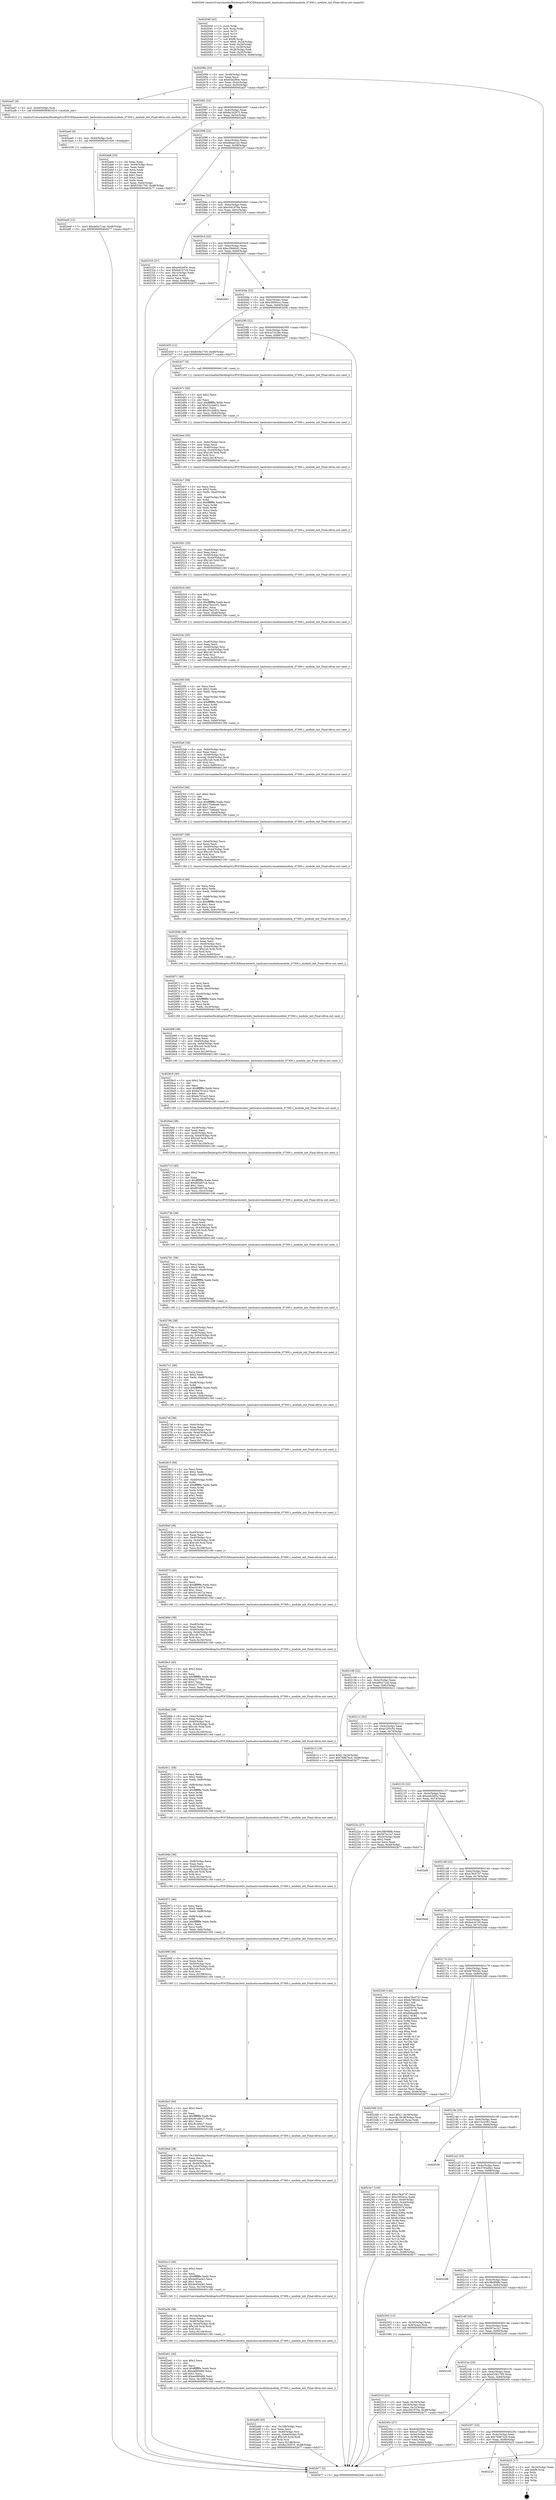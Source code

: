 digraph "0x402040" {
  label = "0x402040 (/mnt/c/Users/mathe/Desktop/tcc/POCII/binaries/extr_hashcatsrcmodulesmodule_07300.c_module_init_Final-ollvm.out::main(0))"
  labelloc = "t"
  node[shape=record]

  Entry [label="",width=0.3,height=0.3,shape=circle,fillcolor=black,style=filled]
  "0x40206b" [label="{
     0x40206b [23]\l
     | [instrs]\l
     &nbsp;&nbsp;0x40206b \<+3\>: mov -0x48(%rbp),%eax\l
     &nbsp;&nbsp;0x40206e \<+2\>: mov %eax,%ecx\l
     &nbsp;&nbsp;0x402070 \<+6\>: sub $0x83d2f94c,%ecx\l
     &nbsp;&nbsp;0x402076 \<+3\>: mov %eax,-0x4c(%rbp)\l
     &nbsp;&nbsp;0x402079 \<+3\>: mov %ecx,-0x50(%rbp)\l
     &nbsp;&nbsp;0x40207c \<+6\>: je 0000000000402ad7 \<main+0xa97\>\l
  }"]
  "0x402ad7" [label="{
     0x402ad7 [9]\l
     | [instrs]\l
     &nbsp;&nbsp;0x402ad7 \<+4\>: mov -0x40(%rbp),%rdi\l
     &nbsp;&nbsp;0x402adb \<+5\>: call 0000000000401610 \<module_init\>\l
     | [calls]\l
     &nbsp;&nbsp;0x401610 \{1\} (/mnt/c/Users/mathe/Desktop/tcc/POCII/binaries/extr_hashcatsrcmodulesmodule_07300.c_module_init_Final-ollvm.out::module_init)\l
  }"]
  "0x402082" [label="{
     0x402082 [22]\l
     | [instrs]\l
     &nbsp;&nbsp;0x402082 \<+5\>: jmp 0000000000402087 \<main+0x47\>\l
     &nbsp;&nbsp;0x402087 \<+3\>: mov -0x4c(%rbp),%eax\l
     &nbsp;&nbsp;0x40208a \<+5\>: sub $0x8a192975,%eax\l
     &nbsp;&nbsp;0x40208f \<+3\>: mov %eax,-0x54(%rbp)\l
     &nbsp;&nbsp;0x402092 \<+6\>: je 0000000000402ab6 \<main+0xa76\>\l
  }"]
  Exit [label="",width=0.3,height=0.3,shape=circle,fillcolor=black,style=filled,peripheries=2]
  "0x402ab6" [label="{
     0x402ab6 [33]\l
     | [instrs]\l
     &nbsp;&nbsp;0x402ab6 \<+2\>: xor %eax,%eax\l
     &nbsp;&nbsp;0x402ab8 \<+3\>: mov -0x44(%rbp),%ecx\l
     &nbsp;&nbsp;0x402abb \<+2\>: mov %eax,%edx\l
     &nbsp;&nbsp;0x402abd \<+2\>: sub %ecx,%edx\l
     &nbsp;&nbsp;0x402abf \<+2\>: mov %eax,%ecx\l
     &nbsp;&nbsp;0x402ac1 \<+3\>: sub $0x1,%ecx\l
     &nbsp;&nbsp;0x402ac4 \<+2\>: add %ecx,%edx\l
     &nbsp;&nbsp;0x402ac6 \<+2\>: sub %edx,%eax\l
     &nbsp;&nbsp;0x402ac8 \<+3\>: mov %eax,-0x44(%rbp)\l
     &nbsp;&nbsp;0x402acb \<+7\>: movl $0x633b1705,-0x48(%rbp)\l
     &nbsp;&nbsp;0x402ad2 \<+5\>: jmp 0000000000402b77 \<main+0xb37\>\l
  }"]
  "0x402098" [label="{
     0x402098 [22]\l
     | [instrs]\l
     &nbsp;&nbsp;0x402098 \<+5\>: jmp 000000000040209d \<main+0x5d\>\l
     &nbsp;&nbsp;0x40209d \<+3\>: mov -0x4c(%rbp),%eax\l
     &nbsp;&nbsp;0x4020a0 \<+5\>: sub $0xbbeae1e2,%eax\l
     &nbsp;&nbsp;0x4020a5 \<+3\>: mov %eax,-0x58(%rbp)\l
     &nbsp;&nbsp;0x4020a8 \<+6\>: je 00000000004022f7 \<main+0x2b7\>\l
  }"]
  "0x402220" [label="{
     0x402220\l
  }", style=dashed]
  "0x4022f7" [label="{
     0x4022f7\l
  }", style=dashed]
  "0x4020ae" [label="{
     0x4020ae [22]\l
     | [instrs]\l
     &nbsp;&nbsp;0x4020ae \<+5\>: jmp 00000000004020b3 \<main+0x73\>\l
     &nbsp;&nbsp;0x4020b3 \<+3\>: mov -0x4c(%rbp),%eax\l
     &nbsp;&nbsp;0x4020b6 \<+5\>: sub $0xc0d1976a,%eax\l
     &nbsp;&nbsp;0x4020bb \<+3\>: mov %eax,-0x5c(%rbp)\l
     &nbsp;&nbsp;0x4020be \<+6\>: je 0000000000402325 \<main+0x2e5\>\l
  }"]
  "0x402b25" [label="{
     0x402b25 [17]\l
     | [instrs]\l
     &nbsp;&nbsp;0x402b25 \<+3\>: mov -0x24(%rbp),%eax\l
     &nbsp;&nbsp;0x402b28 \<+7\>: add $0xf8,%rsp\l
     &nbsp;&nbsp;0x402b2f \<+1\>: pop %rbx\l
     &nbsp;&nbsp;0x402b30 \<+2\>: pop %r14\l
     &nbsp;&nbsp;0x402b32 \<+2\>: pop %r15\l
     &nbsp;&nbsp;0x402b34 \<+1\>: pop %rbp\l
     &nbsp;&nbsp;0x402b35 \<+1\>: ret\l
  }"]
  "0x402325" [label="{
     0x402325 [27]\l
     | [instrs]\l
     &nbsp;&nbsp;0x402325 \<+5\>: mov $0xe442ef3c,%eax\l
     &nbsp;&nbsp;0x40232a \<+5\>: mov $0xfa41b7c9,%ecx\l
     &nbsp;&nbsp;0x40232f \<+3\>: mov -0x1c(%rbp),%edx\l
     &nbsp;&nbsp;0x402332 \<+3\>: cmp $0x0,%edx\l
     &nbsp;&nbsp;0x402335 \<+3\>: cmove %ecx,%eax\l
     &nbsp;&nbsp;0x402338 \<+3\>: mov %eax,-0x48(%rbp)\l
     &nbsp;&nbsp;0x40233b \<+5\>: jmp 0000000000402b77 \<main+0xb37\>\l
  }"]
  "0x4020c4" [label="{
     0x4020c4 [22]\l
     | [instrs]\l
     &nbsp;&nbsp;0x4020c4 \<+5\>: jmp 00000000004020c9 \<main+0x89\>\l
     &nbsp;&nbsp;0x4020c9 \<+3\>: mov -0x4c(%rbp),%eax\l
     &nbsp;&nbsp;0x4020cc \<+5\>: sub $0xc29de0d1,%eax\l
     &nbsp;&nbsp;0x4020d1 \<+3\>: mov %eax,-0x60(%rbp)\l
     &nbsp;&nbsp;0x4020d4 \<+6\>: je 0000000000402b01 \<main+0xac1\>\l
  }"]
  "0x402ae9" [label="{
     0x402ae9 [12]\l
     | [instrs]\l
     &nbsp;&nbsp;0x402ae9 \<+7\>: movl $0xdd5a71ed,-0x48(%rbp)\l
     &nbsp;&nbsp;0x402af0 \<+5\>: jmp 0000000000402b77 \<main+0xb37\>\l
  }"]
  "0x402b01" [label="{
     0x402b01\l
  }", style=dashed]
  "0x4020da" [label="{
     0x4020da [22]\l
     | [instrs]\l
     &nbsp;&nbsp;0x4020da \<+5\>: jmp 00000000004020df \<main+0x9f\>\l
     &nbsp;&nbsp;0x4020df \<+3\>: mov -0x4c(%rbp),%eax\l
     &nbsp;&nbsp;0x4020e2 \<+5\>: sub $0xc5950ccc,%eax\l
     &nbsp;&nbsp;0x4020e7 \<+3\>: mov %eax,-0x64(%rbp)\l
     &nbsp;&nbsp;0x4020ea \<+6\>: je 0000000000402450 \<main+0x410\>\l
  }"]
  "0x402ae0" [label="{
     0x402ae0 [9]\l
     | [instrs]\l
     &nbsp;&nbsp;0x402ae0 \<+4\>: mov -0x40(%rbp),%rdi\l
     &nbsp;&nbsp;0x402ae4 \<+5\>: call 0000000000401030 \<free@plt\>\l
     | [calls]\l
     &nbsp;&nbsp;0x401030 \{1\} (unknown)\l
  }"]
  "0x402450" [label="{
     0x402450 [12]\l
     | [instrs]\l
     &nbsp;&nbsp;0x402450 \<+7\>: movl $0x633b1705,-0x48(%rbp)\l
     &nbsp;&nbsp;0x402457 \<+5\>: jmp 0000000000402b77 \<main+0xb37\>\l
  }"]
  "0x4020f0" [label="{
     0x4020f0 [22]\l
     | [instrs]\l
     &nbsp;&nbsp;0x4020f0 \<+5\>: jmp 00000000004020f5 \<main+0xb5\>\l
     &nbsp;&nbsp;0x4020f5 \<+3\>: mov -0x4c(%rbp),%eax\l
     &nbsp;&nbsp;0x4020f8 \<+5\>: sub $0xca72228c,%eax\l
     &nbsp;&nbsp;0x4020fd \<+3\>: mov %eax,-0x68(%rbp)\l
     &nbsp;&nbsp;0x402100 \<+6\>: je 0000000000402477 \<main+0x437\>\l
  }"]
  "0x402a89" [label="{
     0x402a89 [45]\l
     | [instrs]\l
     &nbsp;&nbsp;0x402a89 \<+6\>: mov -0x108(%rbp),%ecx\l
     &nbsp;&nbsp;0x402a8f \<+3\>: imul %eax,%ecx\l
     &nbsp;&nbsp;0x402a92 \<+4\>: mov -0x40(%rbp),%rsi\l
     &nbsp;&nbsp;0x402a96 \<+4\>: movslq -0x44(%rbp),%rdi\l
     &nbsp;&nbsp;0x402a9a \<+7\>: imul $0x1e0,%rdi,%rdi\l
     &nbsp;&nbsp;0x402aa1 \<+3\>: add %rdi,%rsi\l
     &nbsp;&nbsp;0x402aa4 \<+6\>: mov %ecx,0x1d8(%rsi)\l
     &nbsp;&nbsp;0x402aaa \<+7\>: movl $0x8a192975,-0x48(%rbp)\l
     &nbsp;&nbsp;0x402ab1 \<+5\>: jmp 0000000000402b77 \<main+0xb37\>\l
  }"]
  "0x402477" [label="{
     0x402477 [5]\l
     | [instrs]\l
     &nbsp;&nbsp;0x402477 \<+5\>: call 0000000000401160 \<next_i\>\l
     | [calls]\l
     &nbsp;&nbsp;0x401160 \{1\} (/mnt/c/Users/mathe/Desktop/tcc/POCII/binaries/extr_hashcatsrcmodulesmodule_07300.c_module_init_Final-ollvm.out::next_i)\l
  }"]
  "0x402106" [label="{
     0x402106 [22]\l
     | [instrs]\l
     &nbsp;&nbsp;0x402106 \<+5\>: jmp 000000000040210b \<main+0xcb\>\l
     &nbsp;&nbsp;0x40210b \<+3\>: mov -0x4c(%rbp),%eax\l
     &nbsp;&nbsp;0x40210e \<+5\>: sub $0xdd5a71ed,%eax\l
     &nbsp;&nbsp;0x402113 \<+3\>: mov %eax,-0x6c(%rbp)\l
     &nbsp;&nbsp;0x402116 \<+6\>: je 0000000000402b12 \<main+0xad2\>\l
  }"]
  "0x402a61" [label="{
     0x402a61 [40]\l
     | [instrs]\l
     &nbsp;&nbsp;0x402a61 \<+5\>: mov $0x2,%ecx\l
     &nbsp;&nbsp;0x402a66 \<+1\>: cltd\l
     &nbsp;&nbsp;0x402a67 \<+2\>: idiv %ecx\l
     &nbsp;&nbsp;0x402a69 \<+6\>: imul $0xfffffffe,%edx,%ecx\l
     &nbsp;&nbsp;0x402a6f \<+6\>: sub $0xea960d6b,%ecx\l
     &nbsp;&nbsp;0x402a75 \<+3\>: add $0x1,%ecx\l
     &nbsp;&nbsp;0x402a78 \<+6\>: add $0xea960d6b,%ecx\l
     &nbsp;&nbsp;0x402a7e \<+6\>: mov %ecx,-0x108(%rbp)\l
     &nbsp;&nbsp;0x402a84 \<+5\>: call 0000000000401160 \<next_i\>\l
     | [calls]\l
     &nbsp;&nbsp;0x401160 \{1\} (/mnt/c/Users/mathe/Desktop/tcc/POCII/binaries/extr_hashcatsrcmodulesmodule_07300.c_module_init_Final-ollvm.out::next_i)\l
  }"]
  "0x402b12" [label="{
     0x402b12 [19]\l
     | [instrs]\l
     &nbsp;&nbsp;0x402b12 \<+7\>: movl $0x0,-0x24(%rbp)\l
     &nbsp;&nbsp;0x402b19 \<+7\>: movl $0x76967ec9,-0x48(%rbp)\l
     &nbsp;&nbsp;0x402b20 \<+5\>: jmp 0000000000402b77 \<main+0xb37\>\l
  }"]
  "0x40211c" [label="{
     0x40211c [22]\l
     | [instrs]\l
     &nbsp;&nbsp;0x40211c \<+5\>: jmp 0000000000402121 \<main+0xe1\>\l
     &nbsp;&nbsp;0x402121 \<+3\>: mov -0x4c(%rbp),%eax\l
     &nbsp;&nbsp;0x402124 \<+5\>: sub $0xe32f3c54,%eax\l
     &nbsp;&nbsp;0x402129 \<+3\>: mov %eax,-0x70(%rbp)\l
     &nbsp;&nbsp;0x40212c \<+6\>: je 000000000040222a \<main+0x1ea\>\l
  }"]
  "0x402a3b" [label="{
     0x402a3b [38]\l
     | [instrs]\l
     &nbsp;&nbsp;0x402a3b \<+6\>: mov -0x104(%rbp),%ecx\l
     &nbsp;&nbsp;0x402a41 \<+3\>: imul %eax,%ecx\l
     &nbsp;&nbsp;0x402a44 \<+4\>: mov -0x40(%rbp),%rsi\l
     &nbsp;&nbsp;0x402a48 \<+4\>: movslq -0x44(%rbp),%rdi\l
     &nbsp;&nbsp;0x402a4c \<+7\>: imul $0x1e0,%rdi,%rdi\l
     &nbsp;&nbsp;0x402a53 \<+3\>: add %rdi,%rsi\l
     &nbsp;&nbsp;0x402a56 \<+6\>: mov %ecx,0x1d4(%rsi)\l
     &nbsp;&nbsp;0x402a5c \<+5\>: call 0000000000401160 \<next_i\>\l
     | [calls]\l
     &nbsp;&nbsp;0x401160 \{1\} (/mnt/c/Users/mathe/Desktop/tcc/POCII/binaries/extr_hashcatsrcmodulesmodule_07300.c_module_init_Final-ollvm.out::next_i)\l
  }"]
  "0x40222a" [label="{
     0x40222a [27]\l
     | [instrs]\l
     &nbsp;&nbsp;0x40222a \<+5\>: mov $0x3fb09fdb,%eax\l
     &nbsp;&nbsp;0x40222f \<+5\>: mov $0x597ac1a7,%ecx\l
     &nbsp;&nbsp;0x402234 \<+3\>: mov -0x20(%rbp),%edx\l
     &nbsp;&nbsp;0x402237 \<+3\>: cmp $0x2,%edx\l
     &nbsp;&nbsp;0x40223a \<+3\>: cmovne %ecx,%eax\l
     &nbsp;&nbsp;0x40223d \<+3\>: mov %eax,-0x48(%rbp)\l
     &nbsp;&nbsp;0x402240 \<+5\>: jmp 0000000000402b77 \<main+0xb37\>\l
  }"]
  "0x402132" [label="{
     0x402132 [22]\l
     | [instrs]\l
     &nbsp;&nbsp;0x402132 \<+5\>: jmp 0000000000402137 \<main+0xf7\>\l
     &nbsp;&nbsp;0x402137 \<+3\>: mov -0x4c(%rbp),%eax\l
     &nbsp;&nbsp;0x40213a \<+5\>: sub $0xe442ef3c,%eax\l
     &nbsp;&nbsp;0x40213f \<+3\>: mov %eax,-0x74(%rbp)\l
     &nbsp;&nbsp;0x402142 \<+6\>: je 0000000000402af5 \<main+0xab5\>\l
  }"]
  "0x402b77" [label="{
     0x402b77 [5]\l
     | [instrs]\l
     &nbsp;&nbsp;0x402b77 \<+5\>: jmp 000000000040206b \<main+0x2b\>\l
  }"]
  "0x402040" [label="{
     0x402040 [43]\l
     | [instrs]\l
     &nbsp;&nbsp;0x402040 \<+1\>: push %rbp\l
     &nbsp;&nbsp;0x402041 \<+3\>: mov %rsp,%rbp\l
     &nbsp;&nbsp;0x402044 \<+2\>: push %r15\l
     &nbsp;&nbsp;0x402046 \<+2\>: push %r14\l
     &nbsp;&nbsp;0x402048 \<+1\>: push %rbx\l
     &nbsp;&nbsp;0x402049 \<+7\>: sub $0xf8,%rsp\l
     &nbsp;&nbsp;0x402050 \<+7\>: movl $0x0,-0x24(%rbp)\l
     &nbsp;&nbsp;0x402057 \<+3\>: mov %edi,-0x28(%rbp)\l
     &nbsp;&nbsp;0x40205a \<+4\>: mov %rsi,-0x30(%rbp)\l
     &nbsp;&nbsp;0x40205e \<+3\>: mov -0x28(%rbp),%edi\l
     &nbsp;&nbsp;0x402061 \<+3\>: mov %edi,-0x20(%rbp)\l
     &nbsp;&nbsp;0x402064 \<+7\>: movl $0xe32f3c54,-0x48(%rbp)\l
  }"]
  "0x402a13" [label="{
     0x402a13 [40]\l
     | [instrs]\l
     &nbsp;&nbsp;0x402a13 \<+5\>: mov $0x2,%ecx\l
     &nbsp;&nbsp;0x402a18 \<+1\>: cltd\l
     &nbsp;&nbsp;0x402a19 \<+2\>: idiv %ecx\l
     &nbsp;&nbsp;0x402a1b \<+6\>: imul $0xfffffffe,%edx,%ecx\l
     &nbsp;&nbsp;0x402a21 \<+6\>: sub $0x4e93ad43,%ecx\l
     &nbsp;&nbsp;0x402a27 \<+3\>: add $0x1,%ecx\l
     &nbsp;&nbsp;0x402a2a \<+6\>: add $0x4e93ad43,%ecx\l
     &nbsp;&nbsp;0x402a30 \<+6\>: mov %ecx,-0x104(%rbp)\l
     &nbsp;&nbsp;0x402a36 \<+5\>: call 0000000000401160 \<next_i\>\l
     | [calls]\l
     &nbsp;&nbsp;0x401160 \{1\} (/mnt/c/Users/mathe/Desktop/tcc/POCII/binaries/extr_hashcatsrcmodulesmodule_07300.c_module_init_Final-ollvm.out::next_i)\l
  }"]
  "0x402af5" [label="{
     0x402af5\l
  }", style=dashed]
  "0x402148" [label="{
     0x402148 [22]\l
     | [instrs]\l
     &nbsp;&nbsp;0x402148 \<+5\>: jmp 000000000040214d \<main+0x10d\>\l
     &nbsp;&nbsp;0x40214d \<+3\>: mov -0x4c(%rbp),%eax\l
     &nbsp;&nbsp;0x402150 \<+5\>: sub $0xe78c0747,%eax\l
     &nbsp;&nbsp;0x402155 \<+3\>: mov %eax,-0x78(%rbp)\l
     &nbsp;&nbsp;0x402158 \<+6\>: je 0000000000402b4e \<main+0xb0e\>\l
  }"]
  "0x4029ed" [label="{
     0x4029ed [38]\l
     | [instrs]\l
     &nbsp;&nbsp;0x4029ed \<+6\>: mov -0x100(%rbp),%ecx\l
     &nbsp;&nbsp;0x4029f3 \<+3\>: imul %eax,%ecx\l
     &nbsp;&nbsp;0x4029f6 \<+4\>: mov -0x40(%rbp),%rsi\l
     &nbsp;&nbsp;0x4029fa \<+4\>: movslq -0x44(%rbp),%rdi\l
     &nbsp;&nbsp;0x4029fe \<+7\>: imul $0x1e0,%rdi,%rdi\l
     &nbsp;&nbsp;0x402a05 \<+3\>: add %rdi,%rsi\l
     &nbsp;&nbsp;0x402a08 \<+6\>: mov %ecx,0x1d0(%rsi)\l
     &nbsp;&nbsp;0x402a0e \<+5\>: call 0000000000401160 \<next_i\>\l
     | [calls]\l
     &nbsp;&nbsp;0x401160 \{1\} (/mnt/c/Users/mathe/Desktop/tcc/POCII/binaries/extr_hashcatsrcmodulesmodule_07300.c_module_init_Final-ollvm.out::next_i)\l
  }"]
  "0x402b4e" [label="{
     0x402b4e\l
  }", style=dashed]
  "0x40215e" [label="{
     0x40215e [22]\l
     | [instrs]\l
     &nbsp;&nbsp;0x40215e \<+5\>: jmp 0000000000402163 \<main+0x123\>\l
     &nbsp;&nbsp;0x402163 \<+3\>: mov -0x4c(%rbp),%eax\l
     &nbsp;&nbsp;0x402166 \<+5\>: sub $0xfa41b7c9,%eax\l
     &nbsp;&nbsp;0x40216b \<+3\>: mov %eax,-0x7c(%rbp)\l
     &nbsp;&nbsp;0x40216e \<+6\>: je 0000000000402340 \<main+0x300\>\l
  }"]
  "0x4029c5" [label="{
     0x4029c5 [40]\l
     | [instrs]\l
     &nbsp;&nbsp;0x4029c5 \<+5\>: mov $0x2,%ecx\l
     &nbsp;&nbsp;0x4029ca \<+1\>: cltd\l
     &nbsp;&nbsp;0x4029cb \<+2\>: idiv %ecx\l
     &nbsp;&nbsp;0x4029cd \<+6\>: imul $0xfffffffe,%edx,%ecx\l
     &nbsp;&nbsp;0x4029d3 \<+6\>: add $0xc81e8427,%ecx\l
     &nbsp;&nbsp;0x4029d9 \<+3\>: add $0x1,%ecx\l
     &nbsp;&nbsp;0x4029dc \<+6\>: sub $0xc81e8427,%ecx\l
     &nbsp;&nbsp;0x4029e2 \<+6\>: mov %ecx,-0x100(%rbp)\l
     &nbsp;&nbsp;0x4029e8 \<+5\>: call 0000000000401160 \<next_i\>\l
     | [calls]\l
     &nbsp;&nbsp;0x401160 \{1\} (/mnt/c/Users/mathe/Desktop/tcc/POCII/binaries/extr_hashcatsrcmodulesmodule_07300.c_module_init_Final-ollvm.out::next_i)\l
  }"]
  "0x402340" [label="{
     0x402340 [144]\l
     | [instrs]\l
     &nbsp;&nbsp;0x402340 \<+5\>: mov $0xe78c0747,%eax\l
     &nbsp;&nbsp;0x402345 \<+5\>: mov $0xfa7902d2,%ecx\l
     &nbsp;&nbsp;0x40234a \<+2\>: mov $0x1,%dl\l
     &nbsp;&nbsp;0x40234c \<+7\>: mov 0x4050ac,%esi\l
     &nbsp;&nbsp;0x402353 \<+7\>: mov 0x405074,%edi\l
     &nbsp;&nbsp;0x40235a \<+3\>: mov %esi,%r8d\l
     &nbsp;&nbsp;0x40235d \<+7\>: sub $0xfddaad80,%r8d\l
     &nbsp;&nbsp;0x402364 \<+4\>: sub $0x1,%r8d\l
     &nbsp;&nbsp;0x402368 \<+7\>: add $0xfddaad80,%r8d\l
     &nbsp;&nbsp;0x40236f \<+4\>: imul %r8d,%esi\l
     &nbsp;&nbsp;0x402373 \<+3\>: and $0x1,%esi\l
     &nbsp;&nbsp;0x402376 \<+3\>: cmp $0x0,%esi\l
     &nbsp;&nbsp;0x402379 \<+4\>: sete %r9b\l
     &nbsp;&nbsp;0x40237d \<+3\>: cmp $0xa,%edi\l
     &nbsp;&nbsp;0x402380 \<+4\>: setl %r10b\l
     &nbsp;&nbsp;0x402384 \<+3\>: mov %r9b,%r11b\l
     &nbsp;&nbsp;0x402387 \<+4\>: xor $0xff,%r11b\l
     &nbsp;&nbsp;0x40238b \<+3\>: mov %r10b,%bl\l
     &nbsp;&nbsp;0x40238e \<+3\>: xor $0xff,%bl\l
     &nbsp;&nbsp;0x402391 \<+3\>: xor $0x0,%dl\l
     &nbsp;&nbsp;0x402394 \<+3\>: mov %r11b,%r14b\l
     &nbsp;&nbsp;0x402397 \<+4\>: and $0x0,%r14b\l
     &nbsp;&nbsp;0x40239b \<+3\>: and %dl,%r9b\l
     &nbsp;&nbsp;0x40239e \<+3\>: mov %bl,%r15b\l
     &nbsp;&nbsp;0x4023a1 \<+4\>: and $0x0,%r15b\l
     &nbsp;&nbsp;0x4023a5 \<+3\>: and %dl,%r10b\l
     &nbsp;&nbsp;0x4023a8 \<+3\>: or %r9b,%r14b\l
     &nbsp;&nbsp;0x4023ab \<+3\>: or %r10b,%r15b\l
     &nbsp;&nbsp;0x4023ae \<+3\>: xor %r15b,%r14b\l
     &nbsp;&nbsp;0x4023b1 \<+3\>: or %bl,%r11b\l
     &nbsp;&nbsp;0x4023b4 \<+4\>: xor $0xff,%r11b\l
     &nbsp;&nbsp;0x4023b8 \<+3\>: or $0x0,%dl\l
     &nbsp;&nbsp;0x4023bb \<+3\>: and %dl,%r11b\l
     &nbsp;&nbsp;0x4023be \<+3\>: or %r11b,%r14b\l
     &nbsp;&nbsp;0x4023c1 \<+4\>: test $0x1,%r14b\l
     &nbsp;&nbsp;0x4023c5 \<+3\>: cmovne %ecx,%eax\l
     &nbsp;&nbsp;0x4023c8 \<+3\>: mov %eax,-0x48(%rbp)\l
     &nbsp;&nbsp;0x4023cb \<+5\>: jmp 0000000000402b77 \<main+0xb37\>\l
  }"]
  "0x402174" [label="{
     0x402174 [22]\l
     | [instrs]\l
     &nbsp;&nbsp;0x402174 \<+5\>: jmp 0000000000402179 \<main+0x139\>\l
     &nbsp;&nbsp;0x402179 \<+3\>: mov -0x4c(%rbp),%eax\l
     &nbsp;&nbsp;0x40217c \<+5\>: sub $0xfa7902d2,%eax\l
     &nbsp;&nbsp;0x402181 \<+3\>: mov %eax,-0x80(%rbp)\l
     &nbsp;&nbsp;0x402184 \<+6\>: je 00000000004023d0 \<main+0x390\>\l
  }"]
  "0x40299f" [label="{
     0x40299f [38]\l
     | [instrs]\l
     &nbsp;&nbsp;0x40299f \<+6\>: mov -0xfc(%rbp),%ecx\l
     &nbsp;&nbsp;0x4029a5 \<+3\>: imul %eax,%ecx\l
     &nbsp;&nbsp;0x4029a8 \<+4\>: mov -0x40(%rbp),%rsi\l
     &nbsp;&nbsp;0x4029ac \<+4\>: movslq -0x44(%rbp),%rdi\l
     &nbsp;&nbsp;0x4029b0 \<+7\>: imul $0x1e0,%rdi,%rdi\l
     &nbsp;&nbsp;0x4029b7 \<+3\>: add %rdi,%rsi\l
     &nbsp;&nbsp;0x4029ba \<+6\>: mov %ecx,0x198(%rsi)\l
     &nbsp;&nbsp;0x4029c0 \<+5\>: call 0000000000401160 \<next_i\>\l
     | [calls]\l
     &nbsp;&nbsp;0x401160 \{1\} (/mnt/c/Users/mathe/Desktop/tcc/POCII/binaries/extr_hashcatsrcmodulesmodule_07300.c_module_init_Final-ollvm.out::next_i)\l
  }"]
  "0x4023d0" [label="{
     0x4023d0 [23]\l
     | [instrs]\l
     &nbsp;&nbsp;0x4023d0 \<+7\>: movl $0x1,-0x38(%rbp)\l
     &nbsp;&nbsp;0x4023d7 \<+4\>: movslq -0x38(%rbp),%rax\l
     &nbsp;&nbsp;0x4023db \<+7\>: imul $0x1e0,%rax,%rdi\l
     &nbsp;&nbsp;0x4023e2 \<+5\>: call 0000000000401050 \<malloc@plt\>\l
     | [calls]\l
     &nbsp;&nbsp;0x401050 \{1\} (unknown)\l
  }"]
  "0x40218a" [label="{
     0x40218a [25]\l
     | [instrs]\l
     &nbsp;&nbsp;0x40218a \<+5\>: jmp 000000000040218f \<main+0x14f\>\l
     &nbsp;&nbsp;0x40218f \<+3\>: mov -0x4c(%rbp),%eax\l
     &nbsp;&nbsp;0x402192 \<+5\>: sub $0x1524562,%eax\l
     &nbsp;&nbsp;0x402197 \<+6\>: mov %eax,-0x84(%rbp)\l
     &nbsp;&nbsp;0x40219d \<+6\>: je 0000000000402b36 \<main+0xaf6\>\l
  }"]
  "0x402971" [label="{
     0x402971 [46]\l
     | [instrs]\l
     &nbsp;&nbsp;0x402971 \<+2\>: xor %ecx,%ecx\l
     &nbsp;&nbsp;0x402973 \<+5\>: mov $0x2,%edx\l
     &nbsp;&nbsp;0x402978 \<+6\>: mov %edx,-0xf8(%rbp)\l
     &nbsp;&nbsp;0x40297e \<+1\>: cltd\l
     &nbsp;&nbsp;0x40297f \<+7\>: mov -0xf8(%rbp),%r8d\l
     &nbsp;&nbsp;0x402986 \<+3\>: idiv %r8d\l
     &nbsp;&nbsp;0x402989 \<+6\>: imul $0xfffffffe,%edx,%edx\l
     &nbsp;&nbsp;0x40298f \<+3\>: sub $0x1,%ecx\l
     &nbsp;&nbsp;0x402992 \<+2\>: sub %ecx,%edx\l
     &nbsp;&nbsp;0x402994 \<+6\>: mov %edx,-0xfc(%rbp)\l
     &nbsp;&nbsp;0x40299a \<+5\>: call 0000000000401160 \<next_i\>\l
     | [calls]\l
     &nbsp;&nbsp;0x401160 \{1\} (/mnt/c/Users/mathe/Desktop/tcc/POCII/binaries/extr_hashcatsrcmodulesmodule_07300.c_module_init_Final-ollvm.out::next_i)\l
  }"]
  "0x402b36" [label="{
     0x402b36\l
  }", style=dashed]
  "0x4021a3" [label="{
     0x4021a3 [25]\l
     | [instrs]\l
     &nbsp;&nbsp;0x4021a3 \<+5\>: jmp 00000000004021a8 \<main+0x168\>\l
     &nbsp;&nbsp;0x4021a8 \<+3\>: mov -0x4c(%rbp),%eax\l
     &nbsp;&nbsp;0x4021ab \<+5\>: sub $0x3793a9a1,%eax\l
     &nbsp;&nbsp;0x4021b0 \<+6\>: mov %eax,-0x88(%rbp)\l
     &nbsp;&nbsp;0x4021b6 \<+6\>: je 0000000000402298 \<main+0x258\>\l
  }"]
  "0x40294b" [label="{
     0x40294b [38]\l
     | [instrs]\l
     &nbsp;&nbsp;0x40294b \<+6\>: mov -0xf4(%rbp),%ecx\l
     &nbsp;&nbsp;0x402951 \<+3\>: imul %eax,%ecx\l
     &nbsp;&nbsp;0x402954 \<+4\>: mov -0x40(%rbp),%rsi\l
     &nbsp;&nbsp;0x402958 \<+4\>: movslq -0x44(%rbp),%rdi\l
     &nbsp;&nbsp;0x40295c \<+7\>: imul $0x1e0,%rdi,%rdi\l
     &nbsp;&nbsp;0x402963 \<+3\>: add %rdi,%rsi\l
     &nbsp;&nbsp;0x402966 \<+6\>: mov %ecx,0x194(%rsi)\l
     &nbsp;&nbsp;0x40296c \<+5\>: call 0000000000401160 \<next_i\>\l
     | [calls]\l
     &nbsp;&nbsp;0x401160 \{1\} (/mnt/c/Users/mathe/Desktop/tcc/POCII/binaries/extr_hashcatsrcmodulesmodule_07300.c_module_init_Final-ollvm.out::next_i)\l
  }"]
  "0x402298" [label="{
     0x402298\l
  }", style=dashed]
  "0x4021bc" [label="{
     0x4021bc [25]\l
     | [instrs]\l
     &nbsp;&nbsp;0x4021bc \<+5\>: jmp 00000000004021c1 \<main+0x181\>\l
     &nbsp;&nbsp;0x4021c1 \<+3\>: mov -0x4c(%rbp),%eax\l
     &nbsp;&nbsp;0x4021c4 \<+5\>: sub $0x3fb09fdb,%eax\l
     &nbsp;&nbsp;0x4021c9 \<+6\>: mov %eax,-0x8c(%rbp)\l
     &nbsp;&nbsp;0x4021cf \<+6\>: je 0000000000402303 \<main+0x2c3\>\l
  }"]
  "0x402911" [label="{
     0x402911 [58]\l
     | [instrs]\l
     &nbsp;&nbsp;0x402911 \<+2\>: xor %ecx,%ecx\l
     &nbsp;&nbsp;0x402913 \<+5\>: mov $0x2,%edx\l
     &nbsp;&nbsp;0x402918 \<+6\>: mov %edx,-0xf0(%rbp)\l
     &nbsp;&nbsp;0x40291e \<+1\>: cltd\l
     &nbsp;&nbsp;0x40291f \<+7\>: mov -0xf0(%rbp),%r8d\l
     &nbsp;&nbsp;0x402926 \<+3\>: idiv %r8d\l
     &nbsp;&nbsp;0x402929 \<+6\>: imul $0xfffffffe,%edx,%edx\l
     &nbsp;&nbsp;0x40292f \<+3\>: mov %ecx,%r9d\l
     &nbsp;&nbsp;0x402932 \<+3\>: sub %edx,%r9d\l
     &nbsp;&nbsp;0x402935 \<+2\>: mov %ecx,%edx\l
     &nbsp;&nbsp;0x402937 \<+3\>: sub $0x1,%edx\l
     &nbsp;&nbsp;0x40293a \<+3\>: add %edx,%r9d\l
     &nbsp;&nbsp;0x40293d \<+3\>: sub %r9d,%ecx\l
     &nbsp;&nbsp;0x402940 \<+6\>: mov %ecx,-0xf4(%rbp)\l
     &nbsp;&nbsp;0x402946 \<+5\>: call 0000000000401160 \<next_i\>\l
     | [calls]\l
     &nbsp;&nbsp;0x401160 \{1\} (/mnt/c/Users/mathe/Desktop/tcc/POCII/binaries/extr_hashcatsrcmodulesmodule_07300.c_module_init_Final-ollvm.out::next_i)\l
  }"]
  "0x402303" [label="{
     0x402303 [13]\l
     | [instrs]\l
     &nbsp;&nbsp;0x402303 \<+4\>: mov -0x30(%rbp),%rax\l
     &nbsp;&nbsp;0x402307 \<+4\>: mov 0x8(%rax),%rdi\l
     &nbsp;&nbsp;0x40230b \<+5\>: call 0000000000401060 \<atoi@plt\>\l
     | [calls]\l
     &nbsp;&nbsp;0x401060 \{1\} (unknown)\l
  }"]
  "0x4021d5" [label="{
     0x4021d5 [25]\l
     | [instrs]\l
     &nbsp;&nbsp;0x4021d5 \<+5\>: jmp 00000000004021da \<main+0x19a\>\l
     &nbsp;&nbsp;0x4021da \<+3\>: mov -0x4c(%rbp),%eax\l
     &nbsp;&nbsp;0x4021dd \<+5\>: sub $0x597ac1a7,%eax\l
     &nbsp;&nbsp;0x4021e2 \<+6\>: mov %eax,-0x90(%rbp)\l
     &nbsp;&nbsp;0x4021e8 \<+6\>: je 0000000000402245 \<main+0x205\>\l
  }"]
  "0x402310" [label="{
     0x402310 [21]\l
     | [instrs]\l
     &nbsp;&nbsp;0x402310 \<+3\>: mov %eax,-0x34(%rbp)\l
     &nbsp;&nbsp;0x402313 \<+3\>: mov -0x34(%rbp),%eax\l
     &nbsp;&nbsp;0x402316 \<+3\>: mov %eax,-0x1c(%rbp)\l
     &nbsp;&nbsp;0x402319 \<+7\>: movl $0xc0d1976a,-0x48(%rbp)\l
     &nbsp;&nbsp;0x402320 \<+5\>: jmp 0000000000402b77 \<main+0xb37\>\l
  }"]
  "0x4023e7" [label="{
     0x4023e7 [105]\l
     | [instrs]\l
     &nbsp;&nbsp;0x4023e7 \<+5\>: mov $0xe78c0747,%ecx\l
     &nbsp;&nbsp;0x4023ec \<+5\>: mov $0xc5950ccc,%edx\l
     &nbsp;&nbsp;0x4023f1 \<+4\>: mov %rax,-0x40(%rbp)\l
     &nbsp;&nbsp;0x4023f5 \<+7\>: movl $0x0,-0x44(%rbp)\l
     &nbsp;&nbsp;0x4023fc \<+7\>: mov 0x4050ac,%esi\l
     &nbsp;&nbsp;0x402403 \<+8\>: mov 0x405074,%r8d\l
     &nbsp;&nbsp;0x40240b \<+3\>: mov %esi,%r9d\l
     &nbsp;&nbsp;0x40240e \<+7\>: add $0x8c23fea,%r9d\l
     &nbsp;&nbsp;0x402415 \<+4\>: sub $0x1,%r9d\l
     &nbsp;&nbsp;0x402419 \<+7\>: sub $0x8c23fea,%r9d\l
     &nbsp;&nbsp;0x402420 \<+4\>: imul %r9d,%esi\l
     &nbsp;&nbsp;0x402424 \<+3\>: and $0x1,%esi\l
     &nbsp;&nbsp;0x402427 \<+3\>: cmp $0x0,%esi\l
     &nbsp;&nbsp;0x40242a \<+4\>: sete %r10b\l
     &nbsp;&nbsp;0x40242e \<+4\>: cmp $0xa,%r8d\l
     &nbsp;&nbsp;0x402432 \<+4\>: setl %r11b\l
     &nbsp;&nbsp;0x402436 \<+3\>: mov %r10b,%bl\l
     &nbsp;&nbsp;0x402439 \<+3\>: and %r11b,%bl\l
     &nbsp;&nbsp;0x40243c \<+3\>: xor %r11b,%r10b\l
     &nbsp;&nbsp;0x40243f \<+3\>: or %r10b,%bl\l
     &nbsp;&nbsp;0x402442 \<+3\>: test $0x1,%bl\l
     &nbsp;&nbsp;0x402445 \<+3\>: cmovne %edx,%ecx\l
     &nbsp;&nbsp;0x402448 \<+3\>: mov %ecx,-0x48(%rbp)\l
     &nbsp;&nbsp;0x40244b \<+5\>: jmp 0000000000402b77 \<main+0xb37\>\l
  }"]
  "0x4028eb" [label="{
     0x4028eb [38]\l
     | [instrs]\l
     &nbsp;&nbsp;0x4028eb \<+6\>: mov -0xec(%rbp),%ecx\l
     &nbsp;&nbsp;0x4028f1 \<+3\>: imul %eax,%ecx\l
     &nbsp;&nbsp;0x4028f4 \<+4\>: mov -0x40(%rbp),%rsi\l
     &nbsp;&nbsp;0x4028f8 \<+4\>: movslq -0x44(%rbp),%rdi\l
     &nbsp;&nbsp;0x4028fc \<+7\>: imul $0x1e0,%rdi,%rdi\l
     &nbsp;&nbsp;0x402903 \<+3\>: add %rdi,%rsi\l
     &nbsp;&nbsp;0x402906 \<+6\>: mov %ecx,0x190(%rsi)\l
     &nbsp;&nbsp;0x40290c \<+5\>: call 0000000000401160 \<next_i\>\l
     | [calls]\l
     &nbsp;&nbsp;0x401160 \{1\} (/mnt/c/Users/mathe/Desktop/tcc/POCII/binaries/extr_hashcatsrcmodulesmodule_07300.c_module_init_Final-ollvm.out::next_i)\l
  }"]
  "0x402245" [label="{
     0x402245\l
  }", style=dashed]
  "0x4021ee" [label="{
     0x4021ee [25]\l
     | [instrs]\l
     &nbsp;&nbsp;0x4021ee \<+5\>: jmp 00000000004021f3 \<main+0x1b3\>\l
     &nbsp;&nbsp;0x4021f3 \<+3\>: mov -0x4c(%rbp),%eax\l
     &nbsp;&nbsp;0x4021f6 \<+5\>: sub $0x633b1705,%eax\l
     &nbsp;&nbsp;0x4021fb \<+6\>: mov %eax,-0x94(%rbp)\l
     &nbsp;&nbsp;0x402201 \<+6\>: je 000000000040245c \<main+0x41c\>\l
  }"]
  "0x4028c3" [label="{
     0x4028c3 [40]\l
     | [instrs]\l
     &nbsp;&nbsp;0x4028c3 \<+5\>: mov $0x2,%ecx\l
     &nbsp;&nbsp;0x4028c8 \<+1\>: cltd\l
     &nbsp;&nbsp;0x4028c9 \<+2\>: idiv %ecx\l
     &nbsp;&nbsp;0x4028cb \<+6\>: imul $0xfffffffe,%edx,%ecx\l
     &nbsp;&nbsp;0x4028d1 \<+6\>: add $0xa2177f93,%ecx\l
     &nbsp;&nbsp;0x4028d7 \<+3\>: add $0x1,%ecx\l
     &nbsp;&nbsp;0x4028da \<+6\>: sub $0xa2177f93,%ecx\l
     &nbsp;&nbsp;0x4028e0 \<+6\>: mov %ecx,-0xec(%rbp)\l
     &nbsp;&nbsp;0x4028e6 \<+5\>: call 0000000000401160 \<next_i\>\l
     | [calls]\l
     &nbsp;&nbsp;0x401160 \{1\} (/mnt/c/Users/mathe/Desktop/tcc/POCII/binaries/extr_hashcatsrcmodulesmodule_07300.c_module_init_Final-ollvm.out::next_i)\l
  }"]
  "0x40245c" [label="{
     0x40245c [27]\l
     | [instrs]\l
     &nbsp;&nbsp;0x40245c \<+5\>: mov $0x83d2f94c,%eax\l
     &nbsp;&nbsp;0x402461 \<+5\>: mov $0xca72228c,%ecx\l
     &nbsp;&nbsp;0x402466 \<+3\>: mov -0x44(%rbp),%edx\l
     &nbsp;&nbsp;0x402469 \<+3\>: cmp -0x38(%rbp),%edx\l
     &nbsp;&nbsp;0x40246c \<+3\>: cmovl %ecx,%eax\l
     &nbsp;&nbsp;0x40246f \<+3\>: mov %eax,-0x48(%rbp)\l
     &nbsp;&nbsp;0x402472 \<+5\>: jmp 0000000000402b77 \<main+0xb37\>\l
  }"]
  "0x402207" [label="{
     0x402207 [25]\l
     | [instrs]\l
     &nbsp;&nbsp;0x402207 \<+5\>: jmp 000000000040220c \<main+0x1cc\>\l
     &nbsp;&nbsp;0x40220c \<+3\>: mov -0x4c(%rbp),%eax\l
     &nbsp;&nbsp;0x40220f \<+5\>: sub $0x76967ec9,%eax\l
     &nbsp;&nbsp;0x402214 \<+6\>: mov %eax,-0x98(%rbp)\l
     &nbsp;&nbsp;0x40221a \<+6\>: je 0000000000402b25 \<main+0xae5\>\l
  }"]
  "0x40247c" [label="{
     0x40247c [40]\l
     | [instrs]\l
     &nbsp;&nbsp;0x40247c \<+5\>: mov $0x2,%ecx\l
     &nbsp;&nbsp;0x402481 \<+1\>: cltd\l
     &nbsp;&nbsp;0x402482 \<+2\>: idiv %ecx\l
     &nbsp;&nbsp;0x402484 \<+6\>: imul $0xfffffffe,%edx,%ecx\l
     &nbsp;&nbsp;0x40248a \<+6\>: sub $0x32c2a832,%ecx\l
     &nbsp;&nbsp;0x402490 \<+3\>: add $0x1,%ecx\l
     &nbsp;&nbsp;0x402493 \<+6\>: add $0x32c2a832,%ecx\l
     &nbsp;&nbsp;0x402499 \<+6\>: mov %ecx,-0x9c(%rbp)\l
     &nbsp;&nbsp;0x40249f \<+5\>: call 0000000000401160 \<next_i\>\l
     | [calls]\l
     &nbsp;&nbsp;0x401160 \{1\} (/mnt/c/Users/mathe/Desktop/tcc/POCII/binaries/extr_hashcatsrcmodulesmodule_07300.c_module_init_Final-ollvm.out::next_i)\l
  }"]
  "0x4024a4" [label="{
     0x4024a4 [35]\l
     | [instrs]\l
     &nbsp;&nbsp;0x4024a4 \<+6\>: mov -0x9c(%rbp),%ecx\l
     &nbsp;&nbsp;0x4024aa \<+3\>: imul %eax,%ecx\l
     &nbsp;&nbsp;0x4024ad \<+4\>: mov -0x40(%rbp),%rsi\l
     &nbsp;&nbsp;0x4024b1 \<+4\>: movslq -0x44(%rbp),%rdi\l
     &nbsp;&nbsp;0x4024b5 \<+7\>: imul $0x1e0,%rdi,%rdi\l
     &nbsp;&nbsp;0x4024bc \<+3\>: add %rdi,%rsi\l
     &nbsp;&nbsp;0x4024bf \<+3\>: mov %ecx,0x18(%rsi)\l
     &nbsp;&nbsp;0x4024c2 \<+5\>: call 0000000000401160 \<next_i\>\l
     | [calls]\l
     &nbsp;&nbsp;0x401160 \{1\} (/mnt/c/Users/mathe/Desktop/tcc/POCII/binaries/extr_hashcatsrcmodulesmodule_07300.c_module_init_Final-ollvm.out::next_i)\l
  }"]
  "0x4024c7" [label="{
     0x4024c7 [58]\l
     | [instrs]\l
     &nbsp;&nbsp;0x4024c7 \<+2\>: xor %ecx,%ecx\l
     &nbsp;&nbsp;0x4024c9 \<+5\>: mov $0x2,%edx\l
     &nbsp;&nbsp;0x4024ce \<+6\>: mov %edx,-0xa0(%rbp)\l
     &nbsp;&nbsp;0x4024d4 \<+1\>: cltd\l
     &nbsp;&nbsp;0x4024d5 \<+7\>: mov -0xa0(%rbp),%r8d\l
     &nbsp;&nbsp;0x4024dc \<+3\>: idiv %r8d\l
     &nbsp;&nbsp;0x4024df \<+6\>: imul $0xfffffffe,%edx,%edx\l
     &nbsp;&nbsp;0x4024e5 \<+3\>: mov %ecx,%r9d\l
     &nbsp;&nbsp;0x4024e8 \<+3\>: sub %edx,%r9d\l
     &nbsp;&nbsp;0x4024eb \<+2\>: mov %ecx,%edx\l
     &nbsp;&nbsp;0x4024ed \<+3\>: sub $0x1,%edx\l
     &nbsp;&nbsp;0x4024f0 \<+3\>: add %edx,%r9d\l
     &nbsp;&nbsp;0x4024f3 \<+3\>: sub %r9d,%ecx\l
     &nbsp;&nbsp;0x4024f6 \<+6\>: mov %ecx,-0xa4(%rbp)\l
     &nbsp;&nbsp;0x4024fc \<+5\>: call 0000000000401160 \<next_i\>\l
     | [calls]\l
     &nbsp;&nbsp;0x401160 \{1\} (/mnt/c/Users/mathe/Desktop/tcc/POCII/binaries/extr_hashcatsrcmodulesmodule_07300.c_module_init_Final-ollvm.out::next_i)\l
  }"]
  "0x402501" [label="{
     0x402501 [35]\l
     | [instrs]\l
     &nbsp;&nbsp;0x402501 \<+6\>: mov -0xa4(%rbp),%ecx\l
     &nbsp;&nbsp;0x402507 \<+3\>: imul %eax,%ecx\l
     &nbsp;&nbsp;0x40250a \<+4\>: mov -0x40(%rbp),%rsi\l
     &nbsp;&nbsp;0x40250e \<+4\>: movslq -0x44(%rbp),%rdi\l
     &nbsp;&nbsp;0x402512 \<+7\>: imul $0x1e0,%rdi,%rdi\l
     &nbsp;&nbsp;0x402519 \<+3\>: add %rdi,%rsi\l
     &nbsp;&nbsp;0x40251c \<+3\>: mov %ecx,0x1c(%rsi)\l
     &nbsp;&nbsp;0x40251f \<+5\>: call 0000000000401160 \<next_i\>\l
     | [calls]\l
     &nbsp;&nbsp;0x401160 \{1\} (/mnt/c/Users/mathe/Desktop/tcc/POCII/binaries/extr_hashcatsrcmodulesmodule_07300.c_module_init_Final-ollvm.out::next_i)\l
  }"]
  "0x402524" [label="{
     0x402524 [40]\l
     | [instrs]\l
     &nbsp;&nbsp;0x402524 \<+5\>: mov $0x2,%ecx\l
     &nbsp;&nbsp;0x402529 \<+1\>: cltd\l
     &nbsp;&nbsp;0x40252a \<+2\>: idiv %ecx\l
     &nbsp;&nbsp;0x40252c \<+6\>: imul $0xfffffffe,%edx,%ecx\l
     &nbsp;&nbsp;0x402532 \<+6\>: add $0xa7be2351,%ecx\l
     &nbsp;&nbsp;0x402538 \<+3\>: add $0x1,%ecx\l
     &nbsp;&nbsp;0x40253b \<+6\>: sub $0xa7be2351,%ecx\l
     &nbsp;&nbsp;0x402541 \<+6\>: mov %ecx,-0xa8(%rbp)\l
     &nbsp;&nbsp;0x402547 \<+5\>: call 0000000000401160 \<next_i\>\l
     | [calls]\l
     &nbsp;&nbsp;0x401160 \{1\} (/mnt/c/Users/mathe/Desktop/tcc/POCII/binaries/extr_hashcatsrcmodulesmodule_07300.c_module_init_Final-ollvm.out::next_i)\l
  }"]
  "0x40254c" [label="{
     0x40254c [35]\l
     | [instrs]\l
     &nbsp;&nbsp;0x40254c \<+6\>: mov -0xa8(%rbp),%ecx\l
     &nbsp;&nbsp;0x402552 \<+3\>: imul %eax,%ecx\l
     &nbsp;&nbsp;0x402555 \<+4\>: mov -0x40(%rbp),%rsi\l
     &nbsp;&nbsp;0x402559 \<+4\>: movslq -0x44(%rbp),%rdi\l
     &nbsp;&nbsp;0x40255d \<+7\>: imul $0x1e0,%rdi,%rdi\l
     &nbsp;&nbsp;0x402564 \<+3\>: add %rdi,%rsi\l
     &nbsp;&nbsp;0x402567 \<+3\>: mov %ecx,0x28(%rsi)\l
     &nbsp;&nbsp;0x40256a \<+5\>: call 0000000000401160 \<next_i\>\l
     | [calls]\l
     &nbsp;&nbsp;0x401160 \{1\} (/mnt/c/Users/mathe/Desktop/tcc/POCII/binaries/extr_hashcatsrcmodulesmodule_07300.c_module_init_Final-ollvm.out::next_i)\l
  }"]
  "0x40256f" [label="{
     0x40256f [58]\l
     | [instrs]\l
     &nbsp;&nbsp;0x40256f \<+2\>: xor %ecx,%ecx\l
     &nbsp;&nbsp;0x402571 \<+5\>: mov $0x2,%edx\l
     &nbsp;&nbsp;0x402576 \<+6\>: mov %edx,-0xac(%rbp)\l
     &nbsp;&nbsp;0x40257c \<+1\>: cltd\l
     &nbsp;&nbsp;0x40257d \<+7\>: mov -0xac(%rbp),%r8d\l
     &nbsp;&nbsp;0x402584 \<+3\>: idiv %r8d\l
     &nbsp;&nbsp;0x402587 \<+6\>: imul $0xfffffffe,%edx,%edx\l
     &nbsp;&nbsp;0x40258d \<+3\>: mov %ecx,%r9d\l
     &nbsp;&nbsp;0x402590 \<+3\>: sub %edx,%r9d\l
     &nbsp;&nbsp;0x402593 \<+2\>: mov %ecx,%edx\l
     &nbsp;&nbsp;0x402595 \<+3\>: sub $0x1,%edx\l
     &nbsp;&nbsp;0x402598 \<+3\>: add %edx,%r9d\l
     &nbsp;&nbsp;0x40259b \<+3\>: sub %r9d,%ecx\l
     &nbsp;&nbsp;0x40259e \<+6\>: mov %ecx,-0xb0(%rbp)\l
     &nbsp;&nbsp;0x4025a4 \<+5\>: call 0000000000401160 \<next_i\>\l
     | [calls]\l
     &nbsp;&nbsp;0x401160 \{1\} (/mnt/c/Users/mathe/Desktop/tcc/POCII/binaries/extr_hashcatsrcmodulesmodule_07300.c_module_init_Final-ollvm.out::next_i)\l
  }"]
  "0x4025a9" [label="{
     0x4025a9 [38]\l
     | [instrs]\l
     &nbsp;&nbsp;0x4025a9 \<+6\>: mov -0xb0(%rbp),%ecx\l
     &nbsp;&nbsp;0x4025af \<+3\>: imul %eax,%ecx\l
     &nbsp;&nbsp;0x4025b2 \<+4\>: mov -0x40(%rbp),%rsi\l
     &nbsp;&nbsp;0x4025b6 \<+4\>: movslq -0x44(%rbp),%rdi\l
     &nbsp;&nbsp;0x4025ba \<+7\>: imul $0x1e0,%rdi,%rdi\l
     &nbsp;&nbsp;0x4025c1 \<+3\>: add %rdi,%rsi\l
     &nbsp;&nbsp;0x4025c4 \<+6\>: mov %ecx,0x80(%rsi)\l
     &nbsp;&nbsp;0x4025ca \<+5\>: call 0000000000401160 \<next_i\>\l
     | [calls]\l
     &nbsp;&nbsp;0x401160 \{1\} (/mnt/c/Users/mathe/Desktop/tcc/POCII/binaries/extr_hashcatsrcmodulesmodule_07300.c_module_init_Final-ollvm.out::next_i)\l
  }"]
  "0x4025cf" [label="{
     0x4025cf [40]\l
     | [instrs]\l
     &nbsp;&nbsp;0x4025cf \<+5\>: mov $0x2,%ecx\l
     &nbsp;&nbsp;0x4025d4 \<+1\>: cltd\l
     &nbsp;&nbsp;0x4025d5 \<+2\>: idiv %ecx\l
     &nbsp;&nbsp;0x4025d7 \<+6\>: imul $0xfffffffe,%edx,%ecx\l
     &nbsp;&nbsp;0x4025dd \<+6\>: sub $0x175d6aad,%ecx\l
     &nbsp;&nbsp;0x4025e3 \<+3\>: add $0x1,%ecx\l
     &nbsp;&nbsp;0x4025e6 \<+6\>: add $0x175d6aad,%ecx\l
     &nbsp;&nbsp;0x4025ec \<+6\>: mov %ecx,-0xb4(%rbp)\l
     &nbsp;&nbsp;0x4025f2 \<+5\>: call 0000000000401160 \<next_i\>\l
     | [calls]\l
     &nbsp;&nbsp;0x401160 \{1\} (/mnt/c/Users/mathe/Desktop/tcc/POCII/binaries/extr_hashcatsrcmodulesmodule_07300.c_module_init_Final-ollvm.out::next_i)\l
  }"]
  "0x4025f7" [label="{
     0x4025f7 [38]\l
     | [instrs]\l
     &nbsp;&nbsp;0x4025f7 \<+6\>: mov -0xb4(%rbp),%ecx\l
     &nbsp;&nbsp;0x4025fd \<+3\>: imul %eax,%ecx\l
     &nbsp;&nbsp;0x402600 \<+4\>: mov -0x40(%rbp),%rsi\l
     &nbsp;&nbsp;0x402604 \<+4\>: movslq -0x44(%rbp),%rdi\l
     &nbsp;&nbsp;0x402608 \<+7\>: imul $0x1e0,%rdi,%rdi\l
     &nbsp;&nbsp;0x40260f \<+3\>: add %rdi,%rsi\l
     &nbsp;&nbsp;0x402612 \<+6\>: mov %ecx,0x84(%rsi)\l
     &nbsp;&nbsp;0x402618 \<+5\>: call 0000000000401160 \<next_i\>\l
     | [calls]\l
     &nbsp;&nbsp;0x401160 \{1\} (/mnt/c/Users/mathe/Desktop/tcc/POCII/binaries/extr_hashcatsrcmodulesmodule_07300.c_module_init_Final-ollvm.out::next_i)\l
  }"]
  "0x40261d" [label="{
     0x40261d [46]\l
     | [instrs]\l
     &nbsp;&nbsp;0x40261d \<+2\>: xor %ecx,%ecx\l
     &nbsp;&nbsp;0x40261f \<+5\>: mov $0x2,%edx\l
     &nbsp;&nbsp;0x402624 \<+6\>: mov %edx,-0xb8(%rbp)\l
     &nbsp;&nbsp;0x40262a \<+1\>: cltd\l
     &nbsp;&nbsp;0x40262b \<+7\>: mov -0xb8(%rbp),%r8d\l
     &nbsp;&nbsp;0x402632 \<+3\>: idiv %r8d\l
     &nbsp;&nbsp;0x402635 \<+6\>: imul $0xfffffffe,%edx,%edx\l
     &nbsp;&nbsp;0x40263b \<+3\>: sub $0x1,%ecx\l
     &nbsp;&nbsp;0x40263e \<+2\>: sub %ecx,%edx\l
     &nbsp;&nbsp;0x402640 \<+6\>: mov %edx,-0xbc(%rbp)\l
     &nbsp;&nbsp;0x402646 \<+5\>: call 0000000000401160 \<next_i\>\l
     | [calls]\l
     &nbsp;&nbsp;0x401160 \{1\} (/mnt/c/Users/mathe/Desktop/tcc/POCII/binaries/extr_hashcatsrcmodulesmodule_07300.c_module_init_Final-ollvm.out::next_i)\l
  }"]
  "0x40264b" [label="{
     0x40264b [38]\l
     | [instrs]\l
     &nbsp;&nbsp;0x40264b \<+6\>: mov -0xbc(%rbp),%ecx\l
     &nbsp;&nbsp;0x402651 \<+3\>: imul %eax,%ecx\l
     &nbsp;&nbsp;0x402654 \<+4\>: mov -0x40(%rbp),%rsi\l
     &nbsp;&nbsp;0x402658 \<+4\>: movslq -0x44(%rbp),%rdi\l
     &nbsp;&nbsp;0x40265c \<+7\>: imul $0x1e0,%rdi,%rdi\l
     &nbsp;&nbsp;0x402663 \<+3\>: add %rdi,%rsi\l
     &nbsp;&nbsp;0x402666 \<+6\>: mov %ecx,0x90(%rsi)\l
     &nbsp;&nbsp;0x40266c \<+5\>: call 0000000000401160 \<next_i\>\l
     | [calls]\l
     &nbsp;&nbsp;0x401160 \{1\} (/mnt/c/Users/mathe/Desktop/tcc/POCII/binaries/extr_hashcatsrcmodulesmodule_07300.c_module_init_Final-ollvm.out::next_i)\l
  }"]
  "0x402671" [label="{
     0x402671 [46]\l
     | [instrs]\l
     &nbsp;&nbsp;0x402671 \<+2\>: xor %ecx,%ecx\l
     &nbsp;&nbsp;0x402673 \<+5\>: mov $0x2,%edx\l
     &nbsp;&nbsp;0x402678 \<+6\>: mov %edx,-0xc0(%rbp)\l
     &nbsp;&nbsp;0x40267e \<+1\>: cltd\l
     &nbsp;&nbsp;0x40267f \<+7\>: mov -0xc0(%rbp),%r8d\l
     &nbsp;&nbsp;0x402686 \<+3\>: idiv %r8d\l
     &nbsp;&nbsp;0x402689 \<+6\>: imul $0xfffffffe,%edx,%edx\l
     &nbsp;&nbsp;0x40268f \<+3\>: sub $0x1,%ecx\l
     &nbsp;&nbsp;0x402692 \<+2\>: sub %ecx,%edx\l
     &nbsp;&nbsp;0x402694 \<+6\>: mov %edx,-0xc4(%rbp)\l
     &nbsp;&nbsp;0x40269a \<+5\>: call 0000000000401160 \<next_i\>\l
     | [calls]\l
     &nbsp;&nbsp;0x401160 \{1\} (/mnt/c/Users/mathe/Desktop/tcc/POCII/binaries/extr_hashcatsrcmodulesmodule_07300.c_module_init_Final-ollvm.out::next_i)\l
  }"]
  "0x40269f" [label="{
     0x40269f [38]\l
     | [instrs]\l
     &nbsp;&nbsp;0x40269f \<+6\>: mov -0xc4(%rbp),%ecx\l
     &nbsp;&nbsp;0x4026a5 \<+3\>: imul %eax,%ecx\l
     &nbsp;&nbsp;0x4026a8 \<+4\>: mov -0x40(%rbp),%rsi\l
     &nbsp;&nbsp;0x4026ac \<+4\>: movslq -0x44(%rbp),%rdi\l
     &nbsp;&nbsp;0x4026b0 \<+7\>: imul $0x1e0,%rdi,%rdi\l
     &nbsp;&nbsp;0x4026b7 \<+3\>: add %rdi,%rsi\l
     &nbsp;&nbsp;0x4026ba \<+6\>: mov %ecx,0x100(%rsi)\l
     &nbsp;&nbsp;0x4026c0 \<+5\>: call 0000000000401160 \<next_i\>\l
     | [calls]\l
     &nbsp;&nbsp;0x401160 \{1\} (/mnt/c/Users/mathe/Desktop/tcc/POCII/binaries/extr_hashcatsrcmodulesmodule_07300.c_module_init_Final-ollvm.out::next_i)\l
  }"]
  "0x4026c5" [label="{
     0x4026c5 [40]\l
     | [instrs]\l
     &nbsp;&nbsp;0x4026c5 \<+5\>: mov $0x2,%ecx\l
     &nbsp;&nbsp;0x4026ca \<+1\>: cltd\l
     &nbsp;&nbsp;0x4026cb \<+2\>: idiv %ecx\l
     &nbsp;&nbsp;0x4026cd \<+6\>: imul $0xfffffffe,%edx,%ecx\l
     &nbsp;&nbsp;0x4026d3 \<+6\>: add $0xbe701ec2,%ecx\l
     &nbsp;&nbsp;0x4026d9 \<+3\>: add $0x1,%ecx\l
     &nbsp;&nbsp;0x4026dc \<+6\>: sub $0xbe701ec2,%ecx\l
     &nbsp;&nbsp;0x4026e2 \<+6\>: mov %ecx,-0xc8(%rbp)\l
     &nbsp;&nbsp;0x4026e8 \<+5\>: call 0000000000401160 \<next_i\>\l
     | [calls]\l
     &nbsp;&nbsp;0x401160 \{1\} (/mnt/c/Users/mathe/Desktop/tcc/POCII/binaries/extr_hashcatsrcmodulesmodule_07300.c_module_init_Final-ollvm.out::next_i)\l
  }"]
  "0x4026ed" [label="{
     0x4026ed [38]\l
     | [instrs]\l
     &nbsp;&nbsp;0x4026ed \<+6\>: mov -0xc8(%rbp),%ecx\l
     &nbsp;&nbsp;0x4026f3 \<+3\>: imul %eax,%ecx\l
     &nbsp;&nbsp;0x4026f6 \<+4\>: mov -0x40(%rbp),%rsi\l
     &nbsp;&nbsp;0x4026fa \<+4\>: movslq -0x44(%rbp),%rdi\l
     &nbsp;&nbsp;0x4026fe \<+7\>: imul $0x1e0,%rdi,%rdi\l
     &nbsp;&nbsp;0x402705 \<+3\>: add %rdi,%rsi\l
     &nbsp;&nbsp;0x402708 \<+6\>: mov %ecx,0x104(%rsi)\l
     &nbsp;&nbsp;0x40270e \<+5\>: call 0000000000401160 \<next_i\>\l
     | [calls]\l
     &nbsp;&nbsp;0x401160 \{1\} (/mnt/c/Users/mathe/Desktop/tcc/POCII/binaries/extr_hashcatsrcmodulesmodule_07300.c_module_init_Final-ollvm.out::next_i)\l
  }"]
  "0x402713" [label="{
     0x402713 [40]\l
     | [instrs]\l
     &nbsp;&nbsp;0x402713 \<+5\>: mov $0x2,%ecx\l
     &nbsp;&nbsp;0x402718 \<+1\>: cltd\l
     &nbsp;&nbsp;0x402719 \<+2\>: idiv %ecx\l
     &nbsp;&nbsp;0x40271b \<+6\>: imul $0xfffffffe,%edx,%ecx\l
     &nbsp;&nbsp;0x402721 \<+6\>: add $0x863d07cb,%ecx\l
     &nbsp;&nbsp;0x402727 \<+3\>: add $0x1,%ecx\l
     &nbsp;&nbsp;0x40272a \<+6\>: sub $0x863d07cb,%ecx\l
     &nbsp;&nbsp;0x402730 \<+6\>: mov %ecx,-0xcc(%rbp)\l
     &nbsp;&nbsp;0x402736 \<+5\>: call 0000000000401160 \<next_i\>\l
     | [calls]\l
     &nbsp;&nbsp;0x401160 \{1\} (/mnt/c/Users/mathe/Desktop/tcc/POCII/binaries/extr_hashcatsrcmodulesmodule_07300.c_module_init_Final-ollvm.out::next_i)\l
  }"]
  "0x40273b" [label="{
     0x40273b [38]\l
     | [instrs]\l
     &nbsp;&nbsp;0x40273b \<+6\>: mov -0xcc(%rbp),%ecx\l
     &nbsp;&nbsp;0x402741 \<+3\>: imul %eax,%ecx\l
     &nbsp;&nbsp;0x402744 \<+4\>: mov -0x40(%rbp),%rsi\l
     &nbsp;&nbsp;0x402748 \<+4\>: movslq -0x44(%rbp),%rdi\l
     &nbsp;&nbsp;0x40274c \<+7\>: imul $0x1e0,%rdi,%rdi\l
     &nbsp;&nbsp;0x402753 \<+3\>: add %rdi,%rsi\l
     &nbsp;&nbsp;0x402756 \<+6\>: mov %ecx,0x118(%rsi)\l
     &nbsp;&nbsp;0x40275c \<+5\>: call 0000000000401160 \<next_i\>\l
     | [calls]\l
     &nbsp;&nbsp;0x401160 \{1\} (/mnt/c/Users/mathe/Desktop/tcc/POCII/binaries/extr_hashcatsrcmodulesmodule_07300.c_module_init_Final-ollvm.out::next_i)\l
  }"]
  "0x402761" [label="{
     0x402761 [58]\l
     | [instrs]\l
     &nbsp;&nbsp;0x402761 \<+2\>: xor %ecx,%ecx\l
     &nbsp;&nbsp;0x402763 \<+5\>: mov $0x2,%edx\l
     &nbsp;&nbsp;0x402768 \<+6\>: mov %edx,-0xd0(%rbp)\l
     &nbsp;&nbsp;0x40276e \<+1\>: cltd\l
     &nbsp;&nbsp;0x40276f \<+7\>: mov -0xd0(%rbp),%r8d\l
     &nbsp;&nbsp;0x402776 \<+3\>: idiv %r8d\l
     &nbsp;&nbsp;0x402779 \<+6\>: imul $0xfffffffe,%edx,%edx\l
     &nbsp;&nbsp;0x40277f \<+3\>: mov %ecx,%r9d\l
     &nbsp;&nbsp;0x402782 \<+3\>: sub %edx,%r9d\l
     &nbsp;&nbsp;0x402785 \<+2\>: mov %ecx,%edx\l
     &nbsp;&nbsp;0x402787 \<+3\>: sub $0x1,%edx\l
     &nbsp;&nbsp;0x40278a \<+3\>: add %edx,%r9d\l
     &nbsp;&nbsp;0x40278d \<+3\>: sub %r9d,%ecx\l
     &nbsp;&nbsp;0x402790 \<+6\>: mov %ecx,-0xd4(%rbp)\l
     &nbsp;&nbsp;0x402796 \<+5\>: call 0000000000401160 \<next_i\>\l
     | [calls]\l
     &nbsp;&nbsp;0x401160 \{1\} (/mnt/c/Users/mathe/Desktop/tcc/POCII/binaries/extr_hashcatsrcmodulesmodule_07300.c_module_init_Final-ollvm.out::next_i)\l
  }"]
  "0x40279b" [label="{
     0x40279b [38]\l
     | [instrs]\l
     &nbsp;&nbsp;0x40279b \<+6\>: mov -0xd4(%rbp),%ecx\l
     &nbsp;&nbsp;0x4027a1 \<+3\>: imul %eax,%ecx\l
     &nbsp;&nbsp;0x4027a4 \<+4\>: mov -0x40(%rbp),%rsi\l
     &nbsp;&nbsp;0x4027a8 \<+4\>: movslq -0x44(%rbp),%rdi\l
     &nbsp;&nbsp;0x4027ac \<+7\>: imul $0x1e0,%rdi,%rdi\l
     &nbsp;&nbsp;0x4027b3 \<+3\>: add %rdi,%rsi\l
     &nbsp;&nbsp;0x4027b6 \<+6\>: mov %ecx,0x130(%rsi)\l
     &nbsp;&nbsp;0x4027bc \<+5\>: call 0000000000401160 \<next_i\>\l
     | [calls]\l
     &nbsp;&nbsp;0x401160 \{1\} (/mnt/c/Users/mathe/Desktop/tcc/POCII/binaries/extr_hashcatsrcmodulesmodule_07300.c_module_init_Final-ollvm.out::next_i)\l
  }"]
  "0x4027c1" [label="{
     0x4027c1 [46]\l
     | [instrs]\l
     &nbsp;&nbsp;0x4027c1 \<+2\>: xor %ecx,%ecx\l
     &nbsp;&nbsp;0x4027c3 \<+5\>: mov $0x2,%edx\l
     &nbsp;&nbsp;0x4027c8 \<+6\>: mov %edx,-0xd8(%rbp)\l
     &nbsp;&nbsp;0x4027ce \<+1\>: cltd\l
     &nbsp;&nbsp;0x4027cf \<+7\>: mov -0xd8(%rbp),%r8d\l
     &nbsp;&nbsp;0x4027d6 \<+3\>: idiv %r8d\l
     &nbsp;&nbsp;0x4027d9 \<+6\>: imul $0xfffffffe,%edx,%edx\l
     &nbsp;&nbsp;0x4027df \<+3\>: sub $0x1,%ecx\l
     &nbsp;&nbsp;0x4027e2 \<+2\>: sub %ecx,%edx\l
     &nbsp;&nbsp;0x4027e4 \<+6\>: mov %edx,-0xdc(%rbp)\l
     &nbsp;&nbsp;0x4027ea \<+5\>: call 0000000000401160 \<next_i\>\l
     | [calls]\l
     &nbsp;&nbsp;0x401160 \{1\} (/mnt/c/Users/mathe/Desktop/tcc/POCII/binaries/extr_hashcatsrcmodulesmodule_07300.c_module_init_Final-ollvm.out::next_i)\l
  }"]
  "0x4027ef" [label="{
     0x4027ef [38]\l
     | [instrs]\l
     &nbsp;&nbsp;0x4027ef \<+6\>: mov -0xdc(%rbp),%ecx\l
     &nbsp;&nbsp;0x4027f5 \<+3\>: imul %eax,%ecx\l
     &nbsp;&nbsp;0x4027f8 \<+4\>: mov -0x40(%rbp),%rsi\l
     &nbsp;&nbsp;0x4027fc \<+4\>: movslq -0x44(%rbp),%rdi\l
     &nbsp;&nbsp;0x402800 \<+7\>: imul $0x1e0,%rdi,%rdi\l
     &nbsp;&nbsp;0x402807 \<+3\>: add %rdi,%rsi\l
     &nbsp;&nbsp;0x40280a \<+6\>: mov %ecx,0x178(%rsi)\l
     &nbsp;&nbsp;0x402810 \<+5\>: call 0000000000401160 \<next_i\>\l
     | [calls]\l
     &nbsp;&nbsp;0x401160 \{1\} (/mnt/c/Users/mathe/Desktop/tcc/POCII/binaries/extr_hashcatsrcmodulesmodule_07300.c_module_init_Final-ollvm.out::next_i)\l
  }"]
  "0x402815" [label="{
     0x402815 [58]\l
     | [instrs]\l
     &nbsp;&nbsp;0x402815 \<+2\>: xor %ecx,%ecx\l
     &nbsp;&nbsp;0x402817 \<+5\>: mov $0x2,%edx\l
     &nbsp;&nbsp;0x40281c \<+6\>: mov %edx,-0xe0(%rbp)\l
     &nbsp;&nbsp;0x402822 \<+1\>: cltd\l
     &nbsp;&nbsp;0x402823 \<+7\>: mov -0xe0(%rbp),%r8d\l
     &nbsp;&nbsp;0x40282a \<+3\>: idiv %r8d\l
     &nbsp;&nbsp;0x40282d \<+6\>: imul $0xfffffffe,%edx,%edx\l
     &nbsp;&nbsp;0x402833 \<+3\>: mov %ecx,%r9d\l
     &nbsp;&nbsp;0x402836 \<+3\>: sub %edx,%r9d\l
     &nbsp;&nbsp;0x402839 \<+2\>: mov %ecx,%edx\l
     &nbsp;&nbsp;0x40283b \<+3\>: sub $0x1,%edx\l
     &nbsp;&nbsp;0x40283e \<+3\>: add %edx,%r9d\l
     &nbsp;&nbsp;0x402841 \<+3\>: sub %r9d,%ecx\l
     &nbsp;&nbsp;0x402844 \<+6\>: mov %ecx,-0xe4(%rbp)\l
     &nbsp;&nbsp;0x40284a \<+5\>: call 0000000000401160 \<next_i\>\l
     | [calls]\l
     &nbsp;&nbsp;0x401160 \{1\} (/mnt/c/Users/mathe/Desktop/tcc/POCII/binaries/extr_hashcatsrcmodulesmodule_07300.c_module_init_Final-ollvm.out::next_i)\l
  }"]
  "0x40284f" [label="{
     0x40284f [38]\l
     | [instrs]\l
     &nbsp;&nbsp;0x40284f \<+6\>: mov -0xe4(%rbp),%ecx\l
     &nbsp;&nbsp;0x402855 \<+3\>: imul %eax,%ecx\l
     &nbsp;&nbsp;0x402858 \<+4\>: mov -0x40(%rbp),%rsi\l
     &nbsp;&nbsp;0x40285c \<+4\>: movslq -0x44(%rbp),%rdi\l
     &nbsp;&nbsp;0x402860 \<+7\>: imul $0x1e0,%rdi,%rdi\l
     &nbsp;&nbsp;0x402867 \<+3\>: add %rdi,%rsi\l
     &nbsp;&nbsp;0x40286a \<+6\>: mov %ecx,0x188(%rsi)\l
     &nbsp;&nbsp;0x402870 \<+5\>: call 0000000000401160 \<next_i\>\l
     | [calls]\l
     &nbsp;&nbsp;0x401160 \{1\} (/mnt/c/Users/mathe/Desktop/tcc/POCII/binaries/extr_hashcatsrcmodulesmodule_07300.c_module_init_Final-ollvm.out::next_i)\l
  }"]
  "0x402875" [label="{
     0x402875 [40]\l
     | [instrs]\l
     &nbsp;&nbsp;0x402875 \<+5\>: mov $0x2,%ecx\l
     &nbsp;&nbsp;0x40287a \<+1\>: cltd\l
     &nbsp;&nbsp;0x40287b \<+2\>: idiv %ecx\l
     &nbsp;&nbsp;0x40287d \<+6\>: imul $0xfffffffe,%edx,%ecx\l
     &nbsp;&nbsp;0x402883 \<+6\>: add $0xc01c627a,%ecx\l
     &nbsp;&nbsp;0x402889 \<+3\>: add $0x1,%ecx\l
     &nbsp;&nbsp;0x40288c \<+6\>: sub $0xc01c627a,%ecx\l
     &nbsp;&nbsp;0x402892 \<+6\>: mov %ecx,-0xe8(%rbp)\l
     &nbsp;&nbsp;0x402898 \<+5\>: call 0000000000401160 \<next_i\>\l
     | [calls]\l
     &nbsp;&nbsp;0x401160 \{1\} (/mnt/c/Users/mathe/Desktop/tcc/POCII/binaries/extr_hashcatsrcmodulesmodule_07300.c_module_init_Final-ollvm.out::next_i)\l
  }"]
  "0x40289d" [label="{
     0x40289d [38]\l
     | [instrs]\l
     &nbsp;&nbsp;0x40289d \<+6\>: mov -0xe8(%rbp),%ecx\l
     &nbsp;&nbsp;0x4028a3 \<+3\>: imul %eax,%ecx\l
     &nbsp;&nbsp;0x4028a6 \<+4\>: mov -0x40(%rbp),%rsi\l
     &nbsp;&nbsp;0x4028aa \<+4\>: movslq -0x44(%rbp),%rdi\l
     &nbsp;&nbsp;0x4028ae \<+7\>: imul $0x1e0,%rdi,%rdi\l
     &nbsp;&nbsp;0x4028b5 \<+3\>: add %rdi,%rsi\l
     &nbsp;&nbsp;0x4028b8 \<+6\>: mov %ecx,0x18c(%rsi)\l
     &nbsp;&nbsp;0x4028be \<+5\>: call 0000000000401160 \<next_i\>\l
     | [calls]\l
     &nbsp;&nbsp;0x401160 \{1\} (/mnt/c/Users/mathe/Desktop/tcc/POCII/binaries/extr_hashcatsrcmodulesmodule_07300.c_module_init_Final-ollvm.out::next_i)\l
  }"]
  Entry -> "0x402040" [label=" 1"]
  "0x40206b" -> "0x402ad7" [label=" 1"]
  "0x40206b" -> "0x402082" [label=" 12"]
  "0x402b25" -> Exit [label=" 1"]
  "0x402082" -> "0x402ab6" [label=" 1"]
  "0x402082" -> "0x402098" [label=" 11"]
  "0x402207" -> "0x402220" [label=" 0"]
  "0x402098" -> "0x4022f7" [label=" 0"]
  "0x402098" -> "0x4020ae" [label=" 11"]
  "0x402207" -> "0x402b25" [label=" 1"]
  "0x4020ae" -> "0x402325" [label=" 1"]
  "0x4020ae" -> "0x4020c4" [label=" 10"]
  "0x402b12" -> "0x402b77" [label=" 1"]
  "0x4020c4" -> "0x402b01" [label=" 0"]
  "0x4020c4" -> "0x4020da" [label=" 10"]
  "0x402ae9" -> "0x402b77" [label=" 1"]
  "0x4020da" -> "0x402450" [label=" 1"]
  "0x4020da" -> "0x4020f0" [label=" 9"]
  "0x402ae0" -> "0x402ae9" [label=" 1"]
  "0x4020f0" -> "0x402477" [label=" 1"]
  "0x4020f0" -> "0x402106" [label=" 8"]
  "0x402ad7" -> "0x402ae0" [label=" 1"]
  "0x402106" -> "0x402b12" [label=" 1"]
  "0x402106" -> "0x40211c" [label=" 7"]
  "0x402ab6" -> "0x402b77" [label=" 1"]
  "0x40211c" -> "0x40222a" [label=" 1"]
  "0x40211c" -> "0x402132" [label=" 6"]
  "0x40222a" -> "0x402b77" [label=" 1"]
  "0x402040" -> "0x40206b" [label=" 1"]
  "0x402b77" -> "0x40206b" [label=" 12"]
  "0x402a89" -> "0x402b77" [label=" 1"]
  "0x402132" -> "0x402af5" [label=" 0"]
  "0x402132" -> "0x402148" [label=" 6"]
  "0x402a61" -> "0x402a89" [label=" 1"]
  "0x402148" -> "0x402b4e" [label=" 0"]
  "0x402148" -> "0x40215e" [label=" 6"]
  "0x402a3b" -> "0x402a61" [label=" 1"]
  "0x40215e" -> "0x402340" [label=" 1"]
  "0x40215e" -> "0x402174" [label=" 5"]
  "0x402a13" -> "0x402a3b" [label=" 1"]
  "0x402174" -> "0x4023d0" [label=" 1"]
  "0x402174" -> "0x40218a" [label=" 4"]
  "0x4029ed" -> "0x402a13" [label=" 1"]
  "0x40218a" -> "0x402b36" [label=" 0"]
  "0x40218a" -> "0x4021a3" [label=" 4"]
  "0x4029c5" -> "0x4029ed" [label=" 1"]
  "0x4021a3" -> "0x402298" [label=" 0"]
  "0x4021a3" -> "0x4021bc" [label=" 4"]
  "0x40299f" -> "0x4029c5" [label=" 1"]
  "0x4021bc" -> "0x402303" [label=" 1"]
  "0x4021bc" -> "0x4021d5" [label=" 3"]
  "0x402303" -> "0x402310" [label=" 1"]
  "0x402310" -> "0x402b77" [label=" 1"]
  "0x402325" -> "0x402b77" [label=" 1"]
  "0x402340" -> "0x402b77" [label=" 1"]
  "0x4023d0" -> "0x4023e7" [label=" 1"]
  "0x4023e7" -> "0x402b77" [label=" 1"]
  "0x402450" -> "0x402b77" [label=" 1"]
  "0x402971" -> "0x40299f" [label=" 1"]
  "0x4021d5" -> "0x402245" [label=" 0"]
  "0x4021d5" -> "0x4021ee" [label=" 3"]
  "0x40294b" -> "0x402971" [label=" 1"]
  "0x4021ee" -> "0x40245c" [label=" 2"]
  "0x4021ee" -> "0x402207" [label=" 1"]
  "0x40245c" -> "0x402b77" [label=" 2"]
  "0x402477" -> "0x40247c" [label=" 1"]
  "0x40247c" -> "0x4024a4" [label=" 1"]
  "0x4024a4" -> "0x4024c7" [label=" 1"]
  "0x4024c7" -> "0x402501" [label=" 1"]
  "0x402501" -> "0x402524" [label=" 1"]
  "0x402524" -> "0x40254c" [label=" 1"]
  "0x40254c" -> "0x40256f" [label=" 1"]
  "0x40256f" -> "0x4025a9" [label=" 1"]
  "0x4025a9" -> "0x4025cf" [label=" 1"]
  "0x4025cf" -> "0x4025f7" [label=" 1"]
  "0x4025f7" -> "0x40261d" [label=" 1"]
  "0x40261d" -> "0x40264b" [label=" 1"]
  "0x40264b" -> "0x402671" [label=" 1"]
  "0x402671" -> "0x40269f" [label=" 1"]
  "0x40269f" -> "0x4026c5" [label=" 1"]
  "0x4026c5" -> "0x4026ed" [label=" 1"]
  "0x4026ed" -> "0x402713" [label=" 1"]
  "0x402713" -> "0x40273b" [label=" 1"]
  "0x40273b" -> "0x402761" [label=" 1"]
  "0x402761" -> "0x40279b" [label=" 1"]
  "0x40279b" -> "0x4027c1" [label=" 1"]
  "0x4027c1" -> "0x4027ef" [label=" 1"]
  "0x4027ef" -> "0x402815" [label=" 1"]
  "0x402815" -> "0x40284f" [label=" 1"]
  "0x40284f" -> "0x402875" [label=" 1"]
  "0x402875" -> "0x40289d" [label=" 1"]
  "0x40289d" -> "0x4028c3" [label=" 1"]
  "0x4028c3" -> "0x4028eb" [label=" 1"]
  "0x4028eb" -> "0x402911" [label=" 1"]
  "0x402911" -> "0x40294b" [label=" 1"]
}
